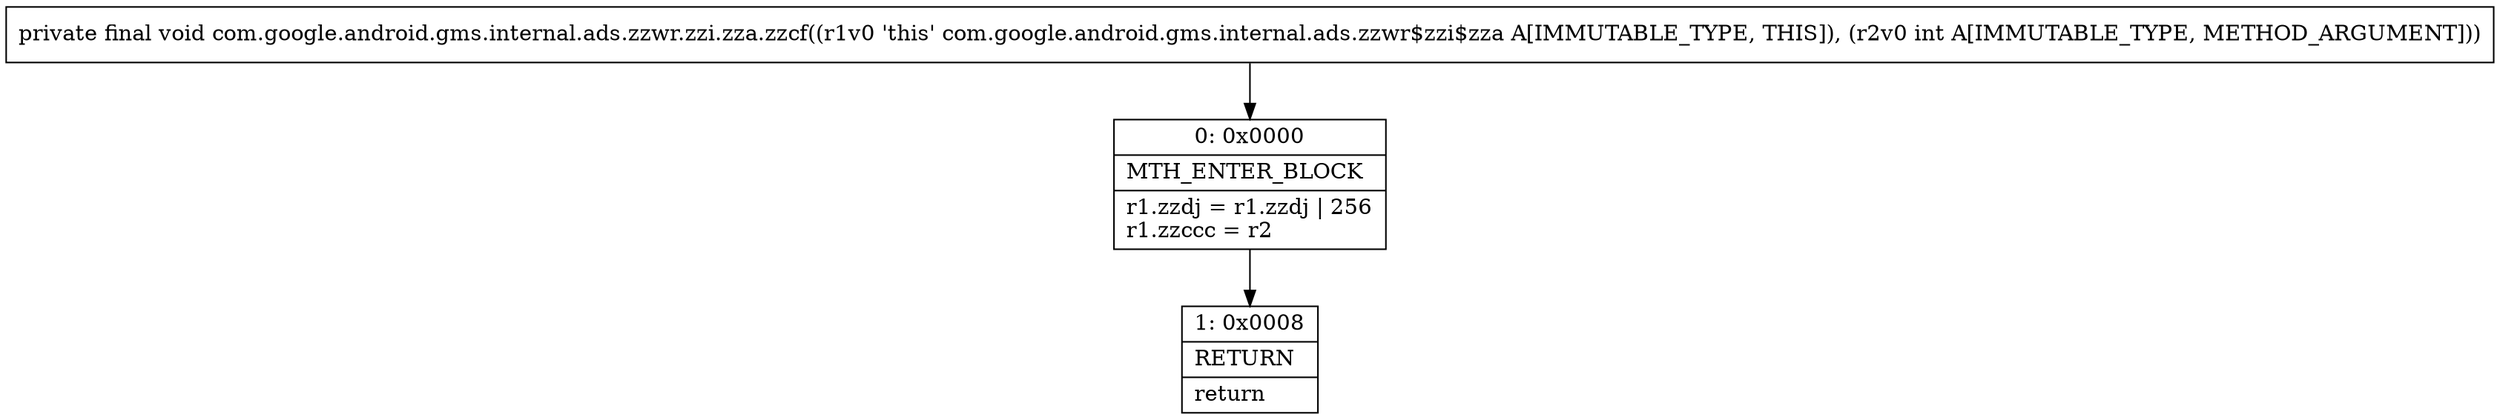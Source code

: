 digraph "CFG forcom.google.android.gms.internal.ads.zzwr.zzi.zza.zzcf(I)V" {
Node_0 [shape=record,label="{0\:\ 0x0000|MTH_ENTER_BLOCK\l|r1.zzdj = r1.zzdj \| 256\lr1.zzccc = r2\l}"];
Node_1 [shape=record,label="{1\:\ 0x0008|RETURN\l|return\l}"];
MethodNode[shape=record,label="{private final void com.google.android.gms.internal.ads.zzwr.zzi.zza.zzcf((r1v0 'this' com.google.android.gms.internal.ads.zzwr$zzi$zza A[IMMUTABLE_TYPE, THIS]), (r2v0 int A[IMMUTABLE_TYPE, METHOD_ARGUMENT])) }"];
MethodNode -> Node_0;
Node_0 -> Node_1;
}


